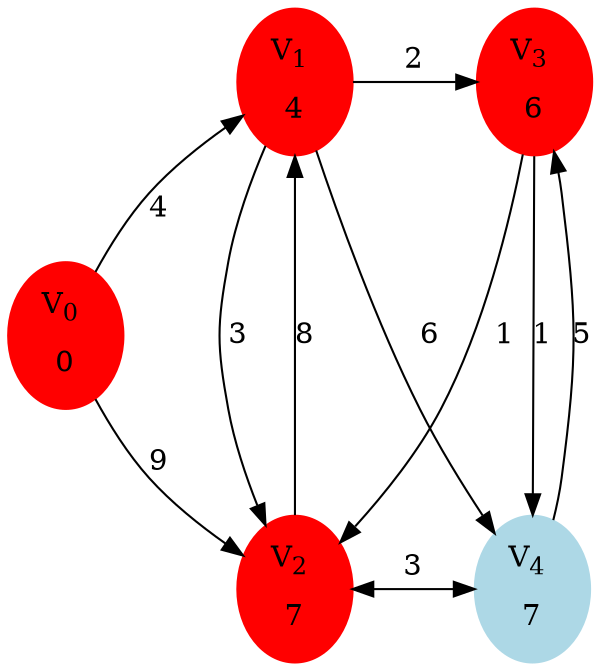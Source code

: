 /* Chapter 2 Exercise 7 Graph (b) */
digraph dijkstra {
  size = "10,10";
  rankdir = TB;
  node [color=lightblue, style=filled];

  "V0" [
    label = <V<SUB>0</SUB> <BR/><BR/>0>
    color = red
  ];
  "V1" [
    label = <V<SUB>1</SUB> <BR/><BR/>4>
    color = red
  ];
  "V2" [
    label = <V<SUB>2</SUB> <BR/><BR/>7>
    color = red
  ];
  "V3" [
    label = <V<SUB>3</SUB> <BR/><BR/>6>
    color = red
  ];
  "V4" [
    label = <V<SUB>4</SUB> <BR/><BR/>7>
  ];

  {rank=min; "V1" "V3"}
  {rank=same; "V0"}
  {rank=max; "V2" "V4"}

  "V0" -> "V1" [
    label = 4
  ];
  "V0" -> "V2" [
    label = 9
  ];
  "V1" -> "V2" [
    label = 3
  ];
  "V2" -> "V1" [
    label = 8
  ];
  "V1" -> "V3" [
    label = 2
  ];
  "V1" -> "V4" [
    label = 6
  ];
  "V2" -> "V4" [
    label = 3
    dir = both
  ];
  "V3" -> "V2" [
    label = 1
  ];
  "V3" -> "V4" [
    label = 1
  ];
  "V4" -> "V3" [
    label = 5
  ];
}
